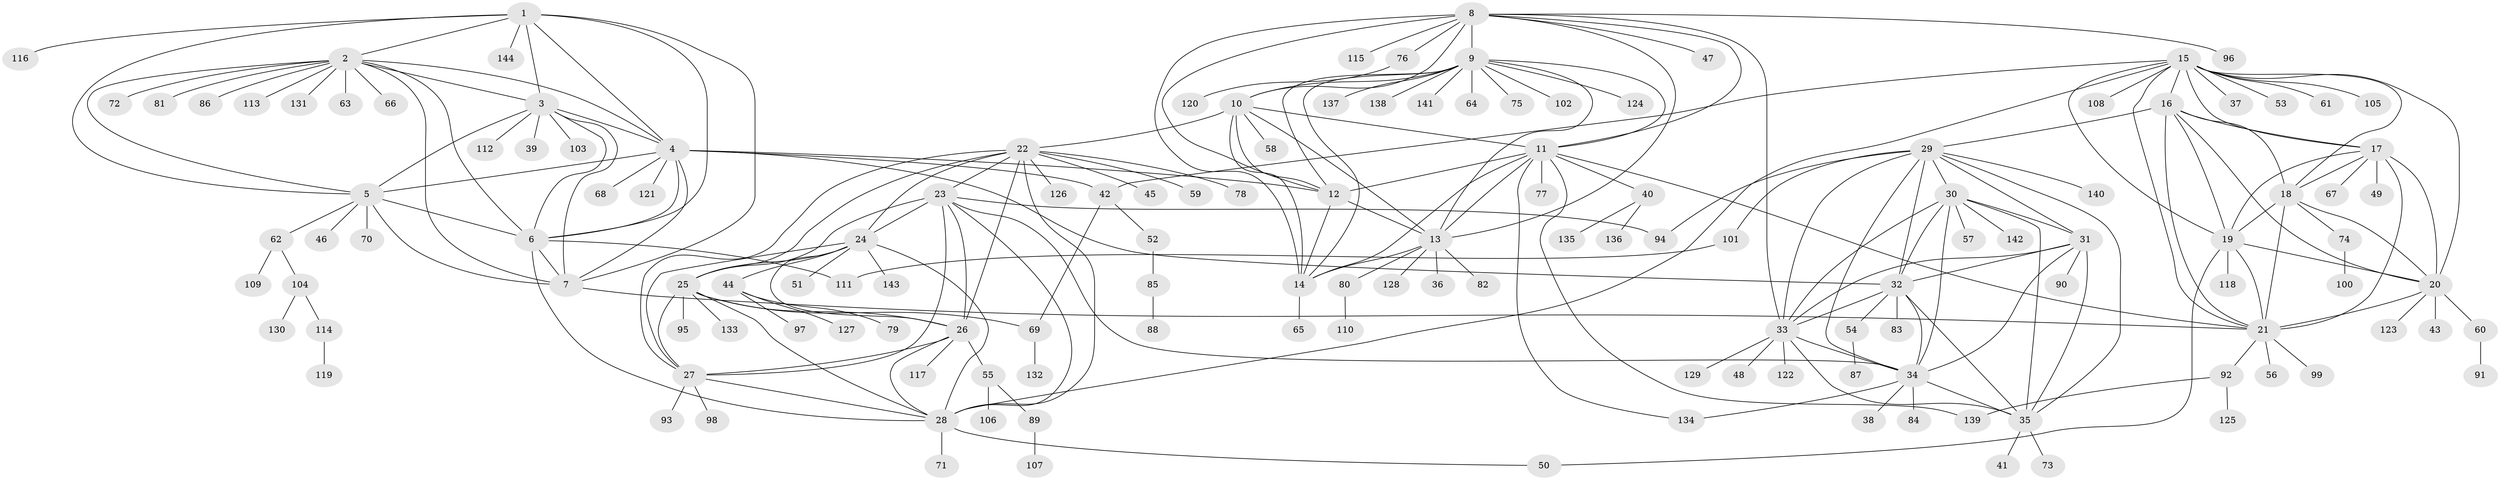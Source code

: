 // coarse degree distribution, {11: 0.027777777777777776, 8: 0.041666666666666664, 10: 0.013888888888888888, 13: 0.013888888888888888, 2: 0.125, 3: 0.013888888888888888, 15: 0.013888888888888888, 4: 0.013888888888888888, 5: 0.027777777777777776, 7: 0.027777777777777776, 9: 0.027777777777777776, 1: 0.6527777777777778}
// Generated by graph-tools (version 1.1) at 2025/19/03/04/25 18:19:35]
// undirected, 144 vertices, 231 edges
graph export_dot {
graph [start="1"]
  node [color=gray90,style=filled];
  1;
  2;
  3;
  4;
  5;
  6;
  7;
  8;
  9;
  10;
  11;
  12;
  13;
  14;
  15;
  16;
  17;
  18;
  19;
  20;
  21;
  22;
  23;
  24;
  25;
  26;
  27;
  28;
  29;
  30;
  31;
  32;
  33;
  34;
  35;
  36;
  37;
  38;
  39;
  40;
  41;
  42;
  43;
  44;
  45;
  46;
  47;
  48;
  49;
  50;
  51;
  52;
  53;
  54;
  55;
  56;
  57;
  58;
  59;
  60;
  61;
  62;
  63;
  64;
  65;
  66;
  67;
  68;
  69;
  70;
  71;
  72;
  73;
  74;
  75;
  76;
  77;
  78;
  79;
  80;
  81;
  82;
  83;
  84;
  85;
  86;
  87;
  88;
  89;
  90;
  91;
  92;
  93;
  94;
  95;
  96;
  97;
  98;
  99;
  100;
  101;
  102;
  103;
  104;
  105;
  106;
  107;
  108;
  109;
  110;
  111;
  112;
  113;
  114;
  115;
  116;
  117;
  118;
  119;
  120;
  121;
  122;
  123;
  124;
  125;
  126;
  127;
  128;
  129;
  130;
  131;
  132;
  133;
  134;
  135;
  136;
  137;
  138;
  139;
  140;
  141;
  142;
  143;
  144;
  1 -- 2;
  1 -- 3;
  1 -- 4;
  1 -- 5;
  1 -- 6;
  1 -- 7;
  1 -- 116;
  1 -- 144;
  2 -- 3;
  2 -- 4;
  2 -- 5;
  2 -- 6;
  2 -- 7;
  2 -- 63;
  2 -- 66;
  2 -- 72;
  2 -- 81;
  2 -- 86;
  2 -- 113;
  2 -- 131;
  3 -- 4;
  3 -- 5;
  3 -- 6;
  3 -- 7;
  3 -- 39;
  3 -- 103;
  3 -- 112;
  4 -- 5;
  4 -- 6;
  4 -- 7;
  4 -- 12;
  4 -- 32;
  4 -- 42;
  4 -- 68;
  4 -- 121;
  5 -- 6;
  5 -- 7;
  5 -- 46;
  5 -- 62;
  5 -- 70;
  6 -- 7;
  6 -- 28;
  6 -- 111;
  7 -- 21;
  8 -- 9;
  8 -- 10;
  8 -- 11;
  8 -- 12;
  8 -- 13;
  8 -- 14;
  8 -- 33;
  8 -- 47;
  8 -- 76;
  8 -- 96;
  8 -- 115;
  9 -- 10;
  9 -- 11;
  9 -- 12;
  9 -- 13;
  9 -- 14;
  9 -- 64;
  9 -- 75;
  9 -- 102;
  9 -- 124;
  9 -- 137;
  9 -- 138;
  9 -- 141;
  10 -- 11;
  10 -- 12;
  10 -- 13;
  10 -- 14;
  10 -- 22;
  10 -- 58;
  11 -- 12;
  11 -- 13;
  11 -- 14;
  11 -- 21;
  11 -- 40;
  11 -- 77;
  11 -- 134;
  11 -- 139;
  12 -- 13;
  12 -- 14;
  13 -- 14;
  13 -- 36;
  13 -- 80;
  13 -- 82;
  13 -- 128;
  14 -- 65;
  15 -- 16;
  15 -- 17;
  15 -- 18;
  15 -- 19;
  15 -- 20;
  15 -- 21;
  15 -- 28;
  15 -- 37;
  15 -- 42;
  15 -- 53;
  15 -- 61;
  15 -- 105;
  15 -- 108;
  16 -- 17;
  16 -- 18;
  16 -- 19;
  16 -- 20;
  16 -- 21;
  16 -- 29;
  17 -- 18;
  17 -- 19;
  17 -- 20;
  17 -- 21;
  17 -- 49;
  17 -- 67;
  18 -- 19;
  18 -- 20;
  18 -- 21;
  18 -- 74;
  19 -- 20;
  19 -- 21;
  19 -- 50;
  19 -- 118;
  20 -- 21;
  20 -- 43;
  20 -- 60;
  20 -- 123;
  21 -- 56;
  21 -- 92;
  21 -- 99;
  22 -- 23;
  22 -- 24;
  22 -- 25;
  22 -- 26;
  22 -- 27;
  22 -- 28;
  22 -- 45;
  22 -- 59;
  22 -- 78;
  22 -- 126;
  23 -- 24;
  23 -- 25;
  23 -- 26;
  23 -- 27;
  23 -- 28;
  23 -- 34;
  23 -- 94;
  24 -- 25;
  24 -- 26;
  24 -- 27;
  24 -- 28;
  24 -- 44;
  24 -- 51;
  24 -- 143;
  25 -- 26;
  25 -- 27;
  25 -- 28;
  25 -- 69;
  25 -- 95;
  25 -- 133;
  26 -- 27;
  26 -- 28;
  26 -- 55;
  26 -- 117;
  27 -- 28;
  27 -- 93;
  27 -- 98;
  28 -- 50;
  28 -- 71;
  29 -- 30;
  29 -- 31;
  29 -- 32;
  29 -- 33;
  29 -- 34;
  29 -- 35;
  29 -- 94;
  29 -- 101;
  29 -- 140;
  30 -- 31;
  30 -- 32;
  30 -- 33;
  30 -- 34;
  30 -- 35;
  30 -- 57;
  30 -- 142;
  31 -- 32;
  31 -- 33;
  31 -- 34;
  31 -- 35;
  31 -- 90;
  32 -- 33;
  32 -- 34;
  32 -- 35;
  32 -- 54;
  32 -- 83;
  33 -- 34;
  33 -- 35;
  33 -- 48;
  33 -- 122;
  33 -- 129;
  34 -- 35;
  34 -- 38;
  34 -- 84;
  34 -- 134;
  35 -- 41;
  35 -- 73;
  40 -- 135;
  40 -- 136;
  42 -- 52;
  42 -- 69;
  44 -- 79;
  44 -- 97;
  44 -- 127;
  52 -- 85;
  54 -- 87;
  55 -- 89;
  55 -- 106;
  60 -- 91;
  62 -- 104;
  62 -- 109;
  69 -- 132;
  74 -- 100;
  76 -- 120;
  80 -- 110;
  85 -- 88;
  89 -- 107;
  92 -- 125;
  92 -- 139;
  101 -- 111;
  104 -- 114;
  104 -- 130;
  114 -- 119;
}
